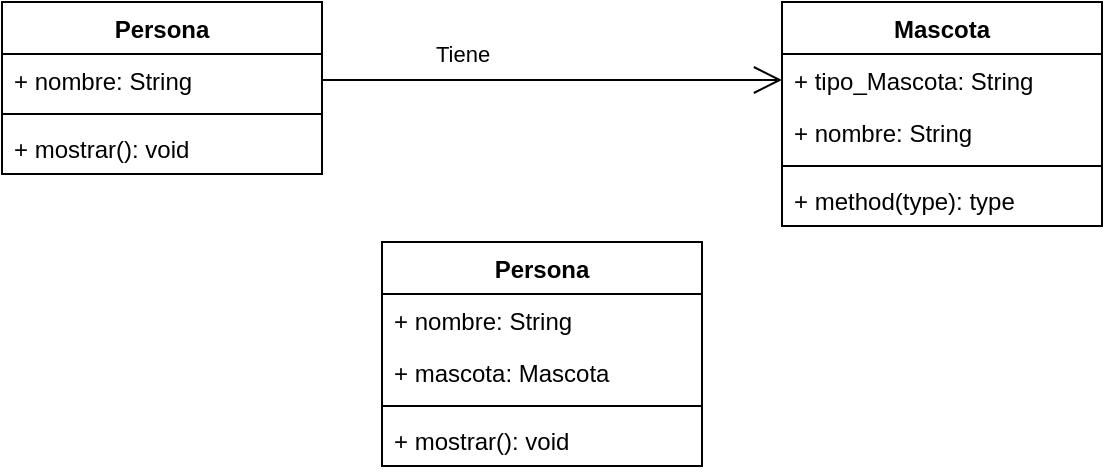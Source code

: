<mxfile version="24.6.4" type="device">
  <diagram name="Página-1" id="eJ8ZaOcFyRQsBi45nDSb">
    <mxGraphModel dx="832" dy="471" grid="1" gridSize="10" guides="1" tooltips="1" connect="1" arrows="1" fold="1" page="1" pageScale="1" pageWidth="827" pageHeight="1169" math="0" shadow="0">
      <root>
        <mxCell id="0" />
        <mxCell id="1" parent="0" />
        <mxCell id="ezt1EytWEN55IcEcCeDo-5" value="Mascota" style="swimlane;fontStyle=1;align=center;verticalAlign=top;childLayout=stackLayout;horizontal=1;startSize=26;horizontalStack=0;resizeParent=1;resizeParentMax=0;resizeLast=0;collapsible=1;marginBottom=0;whiteSpace=wrap;html=1;" vertex="1" parent="1">
          <mxGeometry x="480" y="80" width="160" height="112" as="geometry" />
        </mxCell>
        <mxCell id="ezt1EytWEN55IcEcCeDo-6" value="+ tipo_Mascota: String" style="text;strokeColor=none;fillColor=none;align=left;verticalAlign=top;spacingLeft=4;spacingRight=4;overflow=hidden;rotatable=0;points=[[0,0.5],[1,0.5]];portConstraint=eastwest;whiteSpace=wrap;html=1;" vertex="1" parent="ezt1EytWEN55IcEcCeDo-5">
          <mxGeometry y="26" width="160" height="26" as="geometry" />
        </mxCell>
        <mxCell id="ezt1EytWEN55IcEcCeDo-11" value="+ nombre: String" style="text;strokeColor=none;fillColor=none;align=left;verticalAlign=top;spacingLeft=4;spacingRight=4;overflow=hidden;rotatable=0;points=[[0,0.5],[1,0.5]];portConstraint=eastwest;whiteSpace=wrap;html=1;" vertex="1" parent="ezt1EytWEN55IcEcCeDo-5">
          <mxGeometry y="52" width="160" height="26" as="geometry" />
        </mxCell>
        <mxCell id="ezt1EytWEN55IcEcCeDo-7" value="" style="line;strokeWidth=1;fillColor=none;align=left;verticalAlign=middle;spacingTop=-1;spacingLeft=3;spacingRight=3;rotatable=0;labelPosition=right;points=[];portConstraint=eastwest;strokeColor=inherit;" vertex="1" parent="ezt1EytWEN55IcEcCeDo-5">
          <mxGeometry y="78" width="160" height="8" as="geometry" />
        </mxCell>
        <mxCell id="ezt1EytWEN55IcEcCeDo-8" value="+ method(type): type" style="text;strokeColor=none;fillColor=none;align=left;verticalAlign=top;spacingLeft=4;spacingRight=4;overflow=hidden;rotatable=0;points=[[0,0.5],[1,0.5]];portConstraint=eastwest;whiteSpace=wrap;html=1;" vertex="1" parent="ezt1EytWEN55IcEcCeDo-5">
          <mxGeometry y="86" width="160" height="26" as="geometry" />
        </mxCell>
        <mxCell id="ezt1EytWEN55IcEcCeDo-1" value="Persona" style="swimlane;fontStyle=1;align=center;verticalAlign=top;childLayout=stackLayout;horizontal=1;startSize=26;horizontalStack=0;resizeParent=1;resizeParentMax=0;resizeLast=0;collapsible=1;marginBottom=0;whiteSpace=wrap;html=1;" vertex="1" parent="1">
          <mxGeometry x="90" y="80" width="160" height="86" as="geometry" />
        </mxCell>
        <mxCell id="ezt1EytWEN55IcEcCeDo-2" value="+ nombre: String" style="text;strokeColor=none;fillColor=none;align=left;verticalAlign=top;spacingLeft=4;spacingRight=4;overflow=hidden;rotatable=0;points=[[0,0.5],[1,0.5]];portConstraint=eastwest;whiteSpace=wrap;html=1;" vertex="1" parent="ezt1EytWEN55IcEcCeDo-1">
          <mxGeometry y="26" width="160" height="26" as="geometry" />
        </mxCell>
        <mxCell id="ezt1EytWEN55IcEcCeDo-3" value="" style="line;strokeWidth=1;fillColor=none;align=left;verticalAlign=middle;spacingTop=-1;spacingLeft=3;spacingRight=3;rotatable=0;labelPosition=right;points=[];portConstraint=eastwest;strokeColor=inherit;" vertex="1" parent="ezt1EytWEN55IcEcCeDo-1">
          <mxGeometry y="52" width="160" height="8" as="geometry" />
        </mxCell>
        <mxCell id="ezt1EytWEN55IcEcCeDo-4" value="+ mostrar(): void" style="text;strokeColor=none;fillColor=none;align=left;verticalAlign=top;spacingLeft=4;spacingRight=4;overflow=hidden;rotatable=0;points=[[0,0.5],[1,0.5]];portConstraint=eastwest;whiteSpace=wrap;html=1;" vertex="1" parent="ezt1EytWEN55IcEcCeDo-1">
          <mxGeometry y="60" width="160" height="26" as="geometry" />
        </mxCell>
        <mxCell id="ezt1EytWEN55IcEcCeDo-16" value="" style="endArrow=open;endFill=1;endSize=12;html=1;rounded=0;exitX=1;exitY=0.5;exitDx=0;exitDy=0;entryX=0;entryY=0.5;entryDx=0;entryDy=0;" edge="1" parent="1" source="ezt1EytWEN55IcEcCeDo-2" target="ezt1EytWEN55IcEcCeDo-6">
          <mxGeometry width="160" relative="1" as="geometry">
            <mxPoint x="280" y="122.5" as="sourcePoint" />
            <mxPoint x="440" y="122.5" as="targetPoint" />
          </mxGeometry>
        </mxCell>
        <mxCell id="ezt1EytWEN55IcEcCeDo-17" value="Tiene" style="edgeLabel;html=1;align=center;verticalAlign=middle;resizable=0;points=[];" vertex="1" connectable="0" parent="ezt1EytWEN55IcEcCeDo-16">
          <mxGeometry x="-0.287" relative="1" as="geometry">
            <mxPoint x="-12" y="-13" as="offset" />
          </mxGeometry>
        </mxCell>
        <mxCell id="ezt1EytWEN55IcEcCeDo-19" value="Persona" style="swimlane;fontStyle=1;align=center;verticalAlign=top;childLayout=stackLayout;horizontal=1;startSize=26;horizontalStack=0;resizeParent=1;resizeParentMax=0;resizeLast=0;collapsible=1;marginBottom=0;whiteSpace=wrap;html=1;" vertex="1" parent="1">
          <mxGeometry x="280" y="200" width="160" height="112" as="geometry" />
        </mxCell>
        <mxCell id="ezt1EytWEN55IcEcCeDo-20" value="+ nombre: String" style="text;strokeColor=none;fillColor=none;align=left;verticalAlign=top;spacingLeft=4;spacingRight=4;overflow=hidden;rotatable=0;points=[[0,0.5],[1,0.5]];portConstraint=eastwest;whiteSpace=wrap;html=1;" vertex="1" parent="ezt1EytWEN55IcEcCeDo-19">
          <mxGeometry y="26" width="160" height="26" as="geometry" />
        </mxCell>
        <mxCell id="ezt1EytWEN55IcEcCeDo-21" value="+ mascota: Mascota" style="text;strokeColor=none;fillColor=none;align=left;verticalAlign=top;spacingLeft=4;spacingRight=4;overflow=hidden;rotatable=0;points=[[0,0.5],[1,0.5]];portConstraint=eastwest;whiteSpace=wrap;html=1;" vertex="1" parent="ezt1EytWEN55IcEcCeDo-19">
          <mxGeometry y="52" width="160" height="26" as="geometry" />
        </mxCell>
        <mxCell id="ezt1EytWEN55IcEcCeDo-22" value="" style="line;strokeWidth=1;fillColor=none;align=left;verticalAlign=middle;spacingTop=-1;spacingLeft=3;spacingRight=3;rotatable=0;labelPosition=right;points=[];portConstraint=eastwest;strokeColor=inherit;" vertex="1" parent="ezt1EytWEN55IcEcCeDo-19">
          <mxGeometry y="78" width="160" height="8" as="geometry" />
        </mxCell>
        <mxCell id="ezt1EytWEN55IcEcCeDo-23" value="+ mostrar(): void" style="text;strokeColor=none;fillColor=none;align=left;verticalAlign=top;spacingLeft=4;spacingRight=4;overflow=hidden;rotatable=0;points=[[0,0.5],[1,0.5]];portConstraint=eastwest;whiteSpace=wrap;html=1;" vertex="1" parent="ezt1EytWEN55IcEcCeDo-19">
          <mxGeometry y="86" width="160" height="26" as="geometry" />
        </mxCell>
      </root>
    </mxGraphModel>
  </diagram>
</mxfile>
